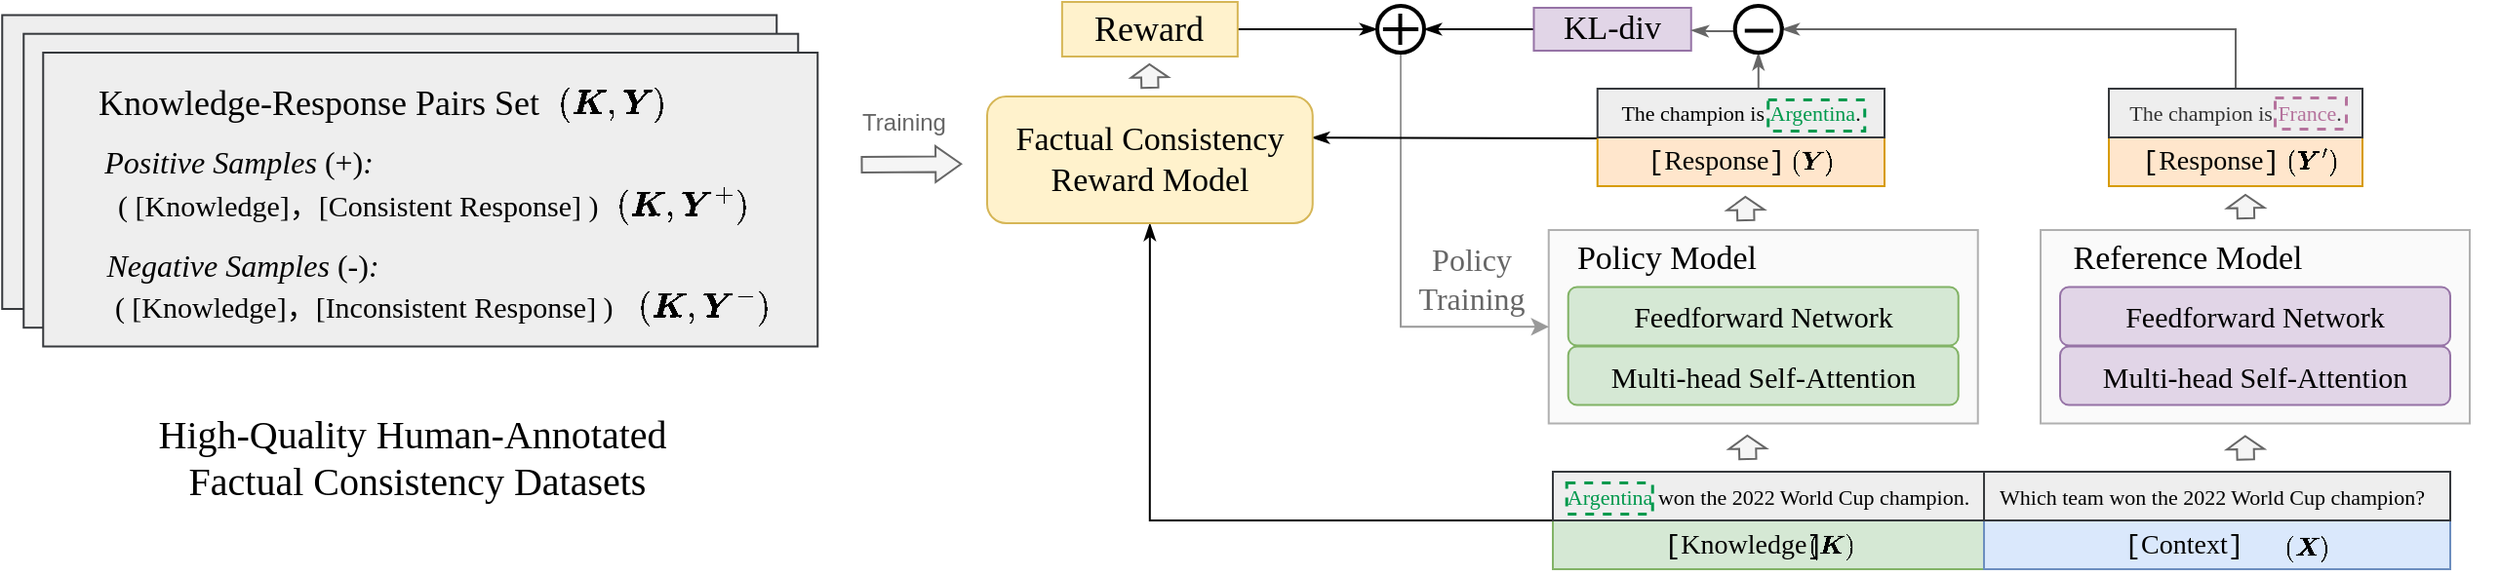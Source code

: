 <mxfile version="21.6.9" type="github">
  <diagram name="Page-1" id="7wC7hmL37pKosh5_3M5G">
    <mxGraphModel dx="2440" dy="1070" grid="1" gridSize="10" guides="1" tooltips="1" connect="1" arrows="1" fold="1" page="1" pageScale="1" pageWidth="850" pageHeight="1100" math="1" shadow="0">
      <root>
        <mxCell id="0" />
        <mxCell id="1" parent="0" />
        <mxCell id="JiM7Ej261WgPYV-4A6FV-5" value="" style="rounded=0;whiteSpace=wrap;html=1;fillColor=#eeeeee;strokeColor=#36393d;" vertex="1" parent="1">
          <mxGeometry x="-614.87" y="654.75" width="397" height="150.75" as="geometry" />
        </mxCell>
        <mxCell id="JiM7Ej261WgPYV-4A6FV-4" value="" style="rounded=0;whiteSpace=wrap;html=1;fillColor=#eeeeee;strokeColor=#36393d;" vertex="1" parent="1">
          <mxGeometry x="-603.87" y="664.35" width="397" height="150.75" as="geometry" />
        </mxCell>
        <mxCell id="U5F7xQGnL32-fihAAhYg-54" style="edgeStyle=orthogonalEdgeStyle;rounded=0;orthogonalLoop=1;jettySize=auto;html=1;exitX=1;exitY=0.5;exitDx=0;exitDy=0;entryX=0;entryY=0.5;entryDx=0;entryDy=0;endArrow=classicThin;endFill=1;" parent="1" source="4u2AF7FJxZ9QzFyWI-jE-15" target="CZVFG8hrNlgNmazYNYvc-32" edge="1">
          <mxGeometry relative="1" as="geometry">
            <mxPoint x="134.0" y="617" as="targetPoint" />
          </mxGeometry>
        </mxCell>
        <mxCell id="4u2AF7FJxZ9QzFyWI-jE-15" value="&lt;font face=&quot;Georgia&quot; style=&quot;font-size: 18px;&quot;&gt;Reward&lt;/font&gt;" style="rounded=0;whiteSpace=wrap;html=1;fillColor=#fff2cc;strokeColor=#d6b656;fontFamily=Verdana;fontStyle=0" parent="1" vertex="1">
          <mxGeometry x="-71.57" y="648" width="90" height="28" as="geometry" />
        </mxCell>
        <mxCell id="JiM7Ej261WgPYV-4A6FV-8" style="edgeStyle=orthogonalEdgeStyle;rounded=0;orthogonalLoop=1;jettySize=auto;html=1;exitX=0.5;exitY=1;exitDx=0;exitDy=0;entryX=0;entryY=0.5;entryDx=0;entryDy=0;strokeColor=#999999;" edge="1" parent="1" source="CZVFG8hrNlgNmazYNYvc-32" target="U5F7xQGnL32-fihAAhYg-36">
          <mxGeometry relative="1" as="geometry" />
        </mxCell>
        <mxCell id="CZVFG8hrNlgNmazYNYvc-32" value="" style="ellipse;whiteSpace=wrap;html=1;aspect=fixed;strokeWidth=2;fontFamily=Verdana;fontStyle=0" parent="1" vertex="1">
          <mxGeometry x="90" y="650" width="24" height="24" as="geometry" />
        </mxCell>
        <mxCell id="CZVFG8hrNlgNmazYNYvc-33" value="" style="endArrow=none;html=1;rounded=0;strokeWidth=2;fontFamily=Verdana;fontStyle=0" parent="1" edge="1">
          <mxGeometry width="50" height="50" relative="1" as="geometry">
            <mxPoint x="92.93" y="662" as="sourcePoint" />
            <mxPoint x="111.06" y="662" as="targetPoint" />
          </mxGeometry>
        </mxCell>
        <mxCell id="CZVFG8hrNlgNmazYNYvc-34" value="" style="endArrow=none;html=1;rounded=0;strokeWidth=2;fontFamily=Verdana;fontStyle=0" parent="1" edge="1">
          <mxGeometry width="50" height="50" relative="1" as="geometry">
            <mxPoint x="101.76" y="654" as="sourcePoint" />
            <mxPoint x="101.76" y="670" as="targetPoint" />
          </mxGeometry>
        </mxCell>
        <mxCell id="U5F7xQGnL32-fihAAhYg-53" style="edgeStyle=orthogonalEdgeStyle;rounded=0;orthogonalLoop=1;jettySize=auto;html=1;exitX=0;exitY=0.5;exitDx=0;exitDy=0;entryX=1;entryY=0.5;entryDx=0;entryDy=0;endArrow=classicThin;endFill=1;" parent="1" source="CZVFG8hrNlgNmazYNYvc-40" target="CZVFG8hrNlgNmazYNYvc-32" edge="1">
          <mxGeometry relative="1" as="geometry">
            <Array as="points">
              <mxPoint x="160" y="662" />
              <mxPoint x="160" y="662" />
            </Array>
          </mxGeometry>
        </mxCell>
        <mxCell id="CZVFG8hrNlgNmazYNYvc-40" value="&lt;font face=&quot;Georgia&quot; style=&quot;font-size: 17px;&quot;&gt;KL-div&lt;/font&gt;" style="rounded=0;whiteSpace=wrap;html=1;fillColor=#e1d5e7;strokeColor=#9673a6;fontFamily=Verdana;fontStyle=0" parent="1" vertex="1">
          <mxGeometry x="170.24" y="651" width="80.63" height="22" as="geometry" />
        </mxCell>
        <mxCell id="U5F7xQGnL32-fihAAhYg-55" style="edgeStyle=orthogonalEdgeStyle;rounded=0;orthogonalLoop=1;jettySize=auto;html=1;exitX=0;exitY=1;exitDx=0;exitDy=0;entryX=0.5;entryY=1;entryDx=0;entryDy=0;endArrow=classicThin;endFill=1;" parent="1" source="U5F7xQGnL32-fihAAhYg-9" target="U5F7xQGnL32-fihAAhYg-61" edge="1">
          <mxGeometry relative="1" as="geometry">
            <mxPoint x="9.565" y="745" as="targetPoint" />
            <mxPoint x="140.0" y="914" as="sourcePoint" />
            <Array as="points">
              <mxPoint x="-27" y="914" />
            </Array>
          </mxGeometry>
        </mxCell>
        <mxCell id="U5F7xQGnL32-fihAAhYg-1" value="&lt;span style=&quot;font-size: 14px;&quot;&gt;[&lt;span style=&quot;font-size: 14px;&quot;&gt;&lt;font face=&quot;Times New Roman&quot; style=&quot;font-size: 14px;&quot;&gt;Knowledge&lt;/font&gt;&lt;/span&gt;]&amp;nbsp; &amp;nbsp;&lt;/span&gt;" style="rounded=0;whiteSpace=wrap;html=1;fontSize=14;fontFamily=Courier New;fillColor=#d5e8d4;strokeColor=#82b366;fontStyle=0" parent="1" vertex="1">
          <mxGeometry x="180" y="914" width="221" height="25" as="geometry" />
        </mxCell>
        <mxCell id="U5F7xQGnL32-fihAAhYg-2" value="[&lt;span style=&quot;font-size: 14px;&quot;&gt;&lt;font face=&quot;Times New Roman&quot; style=&quot;font-size: 14px;&quot;&gt;Context&lt;/font&gt;&lt;/span&gt;]&amp;nbsp; &amp;nbsp;&amp;nbsp;" style="rounded=0;whiteSpace=wrap;html=1;fontSize=14;fontFamily=Courier New;fillColor=#dae8fc;strokeColor=#6c8ebf;fontStyle=0" parent="1" vertex="1">
          <mxGeometry x="401" y="914" width="239" height="25" as="geometry" />
        </mxCell>
        <mxCell id="U5F7xQGnL32-fihAAhYg-3" value="[&lt;span style=&quot;font-size: 14px;&quot;&gt;&lt;font face=&quot;Times New Roman&quot; style=&quot;font-size: 14px;&quot;&gt;Response&lt;/font&gt;&lt;/span&gt;]&amp;nbsp; &amp;nbsp;" style="rounded=0;whiteSpace=wrap;html=1;fontSize=14;fontFamily=Courier New;fillColor=#ffe6cc;strokeColor=#d79b00;fontStyle=0" parent="1" vertex="1">
          <mxGeometry x="465" y="717.5" width="130" height="25" as="geometry" />
        </mxCell>
        <mxCell id="U5F7xQGnL32-fihAAhYg-5" value="&lt;i style=&quot;--tw-border-spacing-x: 0; --tw-border-spacing-y: 0; --tw-translate-x: 0; --tw-translate-y: 0; --tw-rotate: 0; --tw-skew-x: 0; --tw-skew-y: 0; --tw-scale-x: 1; --tw-scale-y: 1; --tw-pan-x: ; --tw-pan-y: ; --tw-pinch-zoom: ; --tw-scroll-snap-strictness: proximity; --tw-ordinal: ; --tw-slashed-zero: ; --tw-numeric-figure: ; --tw-numeric-spacing: ; --tw-numeric-fraction: ; --tw-ring-inset: ; --tw-ring-offset-width: 0px; --tw-ring-offset-color: #fff; --tw-ring-color: rgb(59 130 246 / 0.5); --tw-ring-offset-shadow: 0 0 #0000; --tw-ring-shadow: 0 0 #0000; --tw-shadow: 0 0 #0000; --tw-shadow-colored: 0 0 #0000; --tw-blur: ; --tw-brightness: ; --tw-contrast: ; --tw-grayscale: ; --tw-hue-rotate: ; --tw-invert: ; --tw-saturate: ; --tw-sepia: ; --tw-drop-shadow: ; --tw-backdrop-blur: ; --tw-backdrop-brightness: ; --tw-backdrop-contrast: ; --tw-backdrop-grayscale: ; --tw-backdrop-hue-rotate: ; --tw-backdrop-invert: ; --tw-backdrop-opacity: ; --tw-backdrop-saturate: ; --tw-backdrop-sepia: ; border-color: var(--border-color); font-family: &amp;quot;Times New Roman&amp;quot;; font-weight: 700;&quot;&gt;&lt;font style=&quot;font-size: 13px;&quot;&gt;$$(\boldsymbol X)$$&lt;/font&gt;&lt;/i&gt;" style="text;html=1;align=center;verticalAlign=middle;resizable=0;points=[];autosize=1;strokeColor=none;fillColor=none;" parent="1" vertex="1">
          <mxGeometry x="500.75" y="911.5" width="130" height="30" as="geometry" />
        </mxCell>
        <mxCell id="U5F7xQGnL32-fihAAhYg-6" value="&lt;i style=&quot;--tw-border-spacing-x: 0; --tw-border-spacing-y: 0; --tw-translate-x: 0; --tw-translate-y: 0; --tw-rotate: 0; --tw-skew-x: 0; --tw-skew-y: 0; --tw-scale-x: 1; --tw-scale-y: 1; --tw-pan-x: ; --tw-pan-y: ; --tw-pinch-zoom: ; --tw-scroll-snap-strictness: proximity; --tw-ordinal: ; --tw-slashed-zero: ; --tw-numeric-figure: ; --tw-numeric-spacing: ; --tw-numeric-fraction: ; --tw-ring-inset: ; --tw-ring-offset-width: 0px; --tw-ring-offset-color: #fff; --tw-ring-color: rgb(59 130 246 / 0.5); --tw-ring-offset-shadow: 0 0 #0000; --tw-ring-shadow: 0 0 #0000; --tw-shadow: 0 0 #0000; --tw-shadow-colored: 0 0 #0000; --tw-blur: ; --tw-brightness: ; --tw-contrast: ; --tw-grayscale: ; --tw-hue-rotate: ; --tw-invert: ; --tw-saturate: ; --tw-sepia: ; --tw-drop-shadow: ; --tw-backdrop-blur: ; --tw-backdrop-brightness: ; --tw-backdrop-contrast: ; --tw-backdrop-grayscale: ; --tw-backdrop-hue-rotate: ; --tw-backdrop-invert: ; --tw-backdrop-opacity: ; --tw-backdrop-saturate: ; --tw-backdrop-sepia: ; border-color: var(--border-color); font-family: &amp;quot;Times New Roman&amp;quot;; font-weight: 700;&quot;&gt;&lt;font style=&quot;font-size: 13px;&quot;&gt;$$(\boldsymbol&amp;nbsp; Y^{\prime})$$&lt;/font&gt;&lt;/i&gt;" style="text;html=1;align=center;verticalAlign=middle;resizable=0;points=[];autosize=1;strokeColor=none;fillColor=none;" parent="1" vertex="1">
          <mxGeometry x="474" y="714" width="190" height="30" as="geometry" />
        </mxCell>
        <mxCell id="U5F7xQGnL32-fihAAhYg-7" value="&lt;font face=&quot;Times New Roman&quot; style=&quot;font-size: 11px;&quot;&gt;Which team won the 2022 World Cup champion?&lt;/font&gt;" style="rounded=0;whiteSpace=wrap;html=1;fontSize=14;fontFamily=Courier New;fillColor=#eeeeee;strokeColor=#36393d;fontStyle=0;" parent="1" vertex="1">
          <mxGeometry x="396" y="889" width="244" height="25" as="geometry" />
        </mxCell>
        <mxCell id="U5F7xQGnL32-fihAAhYg-49" style="edgeStyle=orthogonalEdgeStyle;rounded=0;orthogonalLoop=1;jettySize=auto;html=1;exitX=0.5;exitY=0;exitDx=0;exitDy=0;entryX=1;entryY=0.5;entryDx=0;entryDy=0;endArrow=classicThin;endFill=1;strokeColor=#666666;" parent="1" source="U5F7xQGnL32-fihAAhYg-8" target="U5F7xQGnL32-fihAAhYg-33" edge="1">
          <mxGeometry relative="1" as="geometry" />
        </mxCell>
        <mxCell id="U5F7xQGnL32-fihAAhYg-8" value="&lt;font style=&quot;font-size: 11px;&quot;&gt;&lt;font style=&quot;--tw-border-spacing-x: 0; --tw-border-spacing-y: 0; --tw-translate-x: 0; --tw-translate-y: 0; --tw-rotate: 0; --tw-skew-x: 0; --tw-skew-y: 0; --tw-scale-x: 1; --tw-scale-y: 1; --tw-pan-x: ; --tw-pan-y: ; --tw-pinch-zoom: ; --tw-scroll-snap-strictness: proximity; --tw-ordinal: ; --tw-slashed-zero: ; --tw-numeric-figure: ; --tw-numeric-spacing: ; --tw-numeric-fraction: ; --tw-ring-inset: ; --tw-ring-offset-width: 0px; --tw-ring-offset-color: #fff; --tw-ring-color: rgb(59 130 246 / 0.5); --tw-ring-offset-shadow: 0 0 #0000; --tw-ring-shadow: 0 0 #0000; --tw-shadow: 0 0 #0000; --tw-shadow-colored: 0 0 #0000; --tw-blur: ; --tw-brightness: ; --tw-contrast: ; --tw-grayscale: ; --tw-hue-rotate: ; --tw-invert: ; --tw-saturate: ; --tw-sepia: ; --tw-drop-shadow: ; --tw-backdrop-blur: ; --tw-backdrop-brightness: ; --tw-backdrop-contrast: ; --tw-backdrop-grayscale: ; --tw-backdrop-hue-rotate: ; --tw-backdrop-invert: ; --tw-backdrop-opacity: ; --tw-backdrop-saturate: ; --tw-backdrop-sepia: ; border-color: var(--border-color); color: rgb(51, 51, 51); font-family: &amp;quot;Times New Roman&amp;quot;; font-size: 11px;&quot;&gt;The champion is&amp;nbsp;&lt;/font&gt;&lt;font style=&quot;--tw-border-spacing-x: 0; --tw-border-spacing-y: 0; --tw-translate-x: 0; --tw-translate-y: 0; --tw-rotate: 0; --tw-skew-x: 0; --tw-skew-y: 0; --tw-scale-x: 1; --tw-scale-y: 1; --tw-pan-x: ; --tw-pan-y: ; --tw-pinch-zoom: ; --tw-scroll-snap-strictness: proximity; --tw-ordinal: ; --tw-slashed-zero: ; --tw-numeric-figure: ; --tw-numeric-spacing: ; --tw-numeric-fraction: ; --tw-ring-inset: ; --tw-ring-offset-width: 0px; --tw-ring-offset-color: #fff; --tw-ring-color: rgb(59 130 246 / 0.5); --tw-ring-offset-shadow: 0 0 #0000; --tw-ring-shadow: 0 0 #0000; --tw-shadow: 0 0 #0000; --tw-shadow-colored: 0 0 #0000; --tw-blur: ; --tw-brightness: ; --tw-contrast: ; --tw-grayscale: ; --tw-hue-rotate: ; --tw-invert: ; --tw-saturate: ; --tw-sepia: ; --tw-drop-shadow: ; --tw-backdrop-blur: ; --tw-backdrop-brightness: ; --tw-backdrop-contrast: ; --tw-backdrop-grayscale: ; --tw-backdrop-hue-rotate: ; --tw-backdrop-invert: ; --tw-backdrop-opacity: ; --tw-backdrop-saturate: ; --tw-backdrop-sepia: ; border-color: var(--border-color); font-family: &amp;quot;Times New Roman&amp;quot;; font-size: 11px;&quot;&gt;&lt;font style=&quot;--tw-border-spacing-x: 0; --tw-border-spacing-y: 0; --tw-translate-x: 0; --tw-translate-y: 0; --tw-rotate: 0; --tw-skew-x: 0; --tw-skew-y: 0; --tw-scale-x: 1; --tw-scale-y: 1; --tw-pan-x: ; --tw-pan-y: ; --tw-pinch-zoom: ; --tw-scroll-snap-strictness: proximity; --tw-ordinal: ; --tw-slashed-zero: ; --tw-numeric-figure: ; --tw-numeric-spacing: ; --tw-numeric-fraction: ; --tw-ring-inset: ; --tw-ring-offset-width: 0px; --tw-ring-offset-color: #fff; --tw-ring-color: rgb(59 130 246 / 0.5); --tw-ring-offset-shadow: 0 0 #0000; --tw-ring-shadow: 0 0 #0000; --tw-shadow: 0 0 #0000; --tw-shadow-colored: 0 0 #0000; --tw-blur: ; --tw-brightness: ; --tw-contrast: ; --tw-grayscale: ; --tw-hue-rotate: ; --tw-invert: ; --tw-saturate: ; --tw-sepia: ; --tw-drop-shadow: ; --tw-backdrop-blur: ; --tw-backdrop-brightness: ; --tw-backdrop-contrast: ; --tw-backdrop-grayscale: ; --tw-backdrop-hue-rotate: ; --tw-backdrop-invert: ; --tw-backdrop-opacity: ; --tw-backdrop-saturate: ; --tw-backdrop-sepia: ; border-color: var(--border-color); font-size: 11px;&quot; color=&quot;#b5739d&quot;&gt;France&lt;/font&gt;&lt;font style=&quot;--tw-border-spacing-x: 0; --tw-border-spacing-y: 0; --tw-translate-x: 0; --tw-translate-y: 0; --tw-rotate: 0; --tw-skew-x: 0; --tw-skew-y: 0; --tw-scale-x: 1; --tw-scale-y: 1; --tw-pan-x: ; --tw-pan-y: ; --tw-pinch-zoom: ; --tw-scroll-snap-strictness: proximity; --tw-ordinal: ; --tw-slashed-zero: ; --tw-numeric-figure: ; --tw-numeric-spacing: ; --tw-numeric-fraction: ; --tw-ring-inset: ; --tw-ring-offset-width: 0px; --tw-ring-offset-color: #fff; --tw-ring-color: rgb(59 130 246 / 0.5); --tw-ring-offset-shadow: 0 0 #0000; --tw-ring-shadow: 0 0 #0000; --tw-shadow: 0 0 #0000; --tw-shadow-colored: 0 0 #0000; --tw-blur: ; --tw-brightness: ; --tw-contrast: ; --tw-grayscale: ; --tw-hue-rotate: ; --tw-invert: ; --tw-saturate: ; --tw-sepia: ; --tw-drop-shadow: ; --tw-backdrop-blur: ; --tw-backdrop-brightness: ; --tw-backdrop-contrast: ; --tw-backdrop-grayscale: ; --tw-backdrop-hue-rotate: ; --tw-backdrop-invert: ; --tw-backdrop-opacity: ; --tw-backdrop-saturate: ; --tw-backdrop-sepia: ; border-color: var(--border-color); font-size: 11px;&quot; color=&quot;#333333&quot;&gt;.&lt;/font&gt;&lt;/font&gt;&lt;/font&gt;" style="rounded=0;whiteSpace=wrap;html=1;fontSize=14;fontFamily=Courier New;fillColor=#eeeeee;strokeColor=#36393d;fontStyle=0;" parent="1" vertex="1">
          <mxGeometry x="465" y="692.5" width="130" height="25" as="geometry" />
        </mxCell>
        <mxCell id="U5F7xQGnL32-fihAAhYg-9" value="&lt;font face=&quot;Times New Roman&quot; style=&quot;font-size: 11px;&quot;&gt;&lt;font style=&quot;font-size: 11px;&quot; color=&quot;#00994d&quot;&gt;Argentina&lt;/font&gt; won the 2022 World Cup champion.&lt;/font&gt;" style="rounded=0;whiteSpace=wrap;html=1;fontSize=14;fontFamily=Courier New;fillColor=#eeeeee;strokeColor=#36393d;fontStyle=0;" parent="1" vertex="1">
          <mxGeometry x="180" y="889" width="221" height="25" as="geometry" />
        </mxCell>
        <mxCell id="U5F7xQGnL32-fihAAhYg-12" value="&lt;i style=&quot;--tw-border-spacing-x: 0; --tw-border-spacing-y: 0; --tw-translate-x: 0; --tw-translate-y: 0; --tw-rotate: 0; --tw-skew-x: 0; --tw-skew-y: 0; --tw-scale-x: 1; --tw-scale-y: 1; --tw-pan-x: ; --tw-pan-y: ; --tw-pinch-zoom: ; --tw-scroll-snap-strictness: proximity; --tw-ordinal: ; --tw-slashed-zero: ; --tw-numeric-figure: ; --tw-numeric-spacing: ; --tw-numeric-fraction: ; --tw-ring-inset: ; --tw-ring-offset-width: 0px; --tw-ring-offset-color: #fff; --tw-ring-color: rgb(59 130 246 / 0.5); --tw-ring-offset-shadow: 0 0 #0000; --tw-ring-shadow: 0 0 #0000; --tw-shadow: 0 0 #0000; --tw-shadow-colored: 0 0 #0000; --tw-blur: ; --tw-brightness: ; --tw-contrast: ; --tw-grayscale: ; --tw-hue-rotate: ; --tw-invert: ; --tw-saturate: ; --tw-sepia: ; --tw-drop-shadow: ; --tw-backdrop-blur: ; --tw-backdrop-brightness: ; --tw-backdrop-contrast: ; --tw-backdrop-grayscale: ; --tw-backdrop-hue-rotate: ; --tw-backdrop-invert: ; --tw-backdrop-opacity: ; --tw-backdrop-saturate: ; --tw-backdrop-sepia: ; border-color: var(--border-color); font-family: &amp;quot;Times New Roman&amp;quot;; font-weight: 700;&quot;&gt;&lt;font style=&quot;--tw-border-spacing-x: 0; --tw-border-spacing-y: 0; --tw-translate-x: 0; --tw-translate-y: 0; --tw-rotate: 0; --tw-skew-x: 0; --tw-skew-y: 0; --tw-scale-x: 1; --tw-scale-y: 1; --tw-pan-x: ; --tw-pan-y: ; --tw-pinch-zoom: ; --tw-scroll-snap-strictness: proximity; --tw-ordinal: ; --tw-slashed-zero: ; --tw-numeric-figure: ; --tw-numeric-spacing: ; --tw-numeric-fraction: ; --tw-ring-inset: ; --tw-ring-offset-width: 0px; --tw-ring-offset-color: #fff; --tw-ring-color: rgb(59 130 246 / 0.5); --tw-ring-offset-shadow: 0 0 #0000; --tw-ring-shadow: 0 0 #0000; --tw-shadow: 0 0 #0000; --tw-shadow-colored: 0 0 #0000; --tw-blur: ; --tw-brightness: ; --tw-contrast: ; --tw-grayscale: ; --tw-hue-rotate: ; --tw-invert: ; --tw-saturate: ; --tw-sepia: ; --tw-drop-shadow: ; --tw-backdrop-blur: ; --tw-backdrop-brightness: ; --tw-backdrop-contrast: ; --tw-backdrop-grayscale: ; --tw-backdrop-hue-rotate: ; --tw-backdrop-invert: ; --tw-backdrop-opacity: ; --tw-backdrop-saturate: ; --tw-backdrop-sepia: ; border-color: var(--border-color); font-size: 13px;&quot;&gt;$$(\boldsymbol K)$$&lt;/font&gt;&lt;/i&gt;" style="text;html=1;align=center;verticalAlign=middle;resizable=0;points=[];autosize=1;strokeColor=none;fillColor=none;" parent="1" vertex="1">
          <mxGeometry x="258" y="910.5" width="130" height="30" as="geometry" />
        </mxCell>
        <mxCell id="U5F7xQGnL32-fihAAhYg-24" value="&lt;font face=&quot;Garamond&quot; style=&quot;font-size: 20px;&quot;&gt;High-Quality Human-Annotated&lt;br&gt;&amp;nbsp;Factual Consistency Datasets&lt;/font&gt;" style="text;html=1;align=center;verticalAlign=middle;resizable=0;points=[];autosize=1;strokeColor=none;fillColor=none;" parent="1" vertex="1">
          <mxGeometry x="-545.37" y="850.5" width="280" height="60" as="geometry" />
        </mxCell>
        <mxCell id="U5F7xQGnL32-fihAAhYg-56" style="edgeStyle=orthogonalEdgeStyle;rounded=0;orthogonalLoop=1;jettySize=auto;html=1;exitX=0;exitY=0;exitDx=0;exitDy=0;endArrow=classicThin;endFill=1;entryX=0.998;entryY=0.325;entryDx=0;entryDy=0;entryPerimeter=0;" parent="1" target="U5F7xQGnL32-fihAAhYg-61" edge="1">
          <mxGeometry relative="1" as="geometry">
            <mxPoint x="160" y="914" as="targetPoint" />
            <mxPoint x="202.87" y="718" as="sourcePoint" />
            <Array as="points">
              <mxPoint x="57" y="718" />
            </Array>
          </mxGeometry>
        </mxCell>
        <mxCell id="U5F7xQGnL32-fihAAhYg-28" value="[&lt;span style=&quot;font-size: 14px;&quot;&gt;&lt;font face=&quot;Times New Roman&quot; style=&quot;font-size: 14px;&quot;&gt;Response&lt;/font&gt;&lt;/span&gt;]&amp;nbsp; &amp;nbsp;" style="rounded=0;whiteSpace=wrap;html=1;fontSize=14;fontFamily=Courier New;fillColor=#ffe6cc;strokeColor=#d79b00;fontStyle=0" parent="1" vertex="1">
          <mxGeometry x="202.87" y="717.5" width="147.13" height="25" as="geometry" />
        </mxCell>
        <mxCell id="U5F7xQGnL32-fihAAhYg-29" value="&lt;i style=&quot;--tw-border-spacing-x: 0; --tw-border-spacing-y: 0; --tw-translate-x: 0; --tw-translate-y: 0; --tw-rotate: 0; --tw-skew-x: 0; --tw-skew-y: 0; --tw-scale-x: 1; --tw-scale-y: 1; --tw-pan-x: ; --tw-pan-y: ; --tw-pinch-zoom: ; --tw-scroll-snap-strictness: proximity; --tw-ordinal: ; --tw-slashed-zero: ; --tw-numeric-figure: ; --tw-numeric-spacing: ; --tw-numeric-fraction: ; --tw-ring-inset: ; --tw-ring-offset-width: 0px; --tw-ring-offset-color: #fff; --tw-ring-color: rgb(59 130 246 / 0.5); --tw-ring-offset-shadow: 0 0 #0000; --tw-ring-shadow: 0 0 #0000; --tw-shadow: 0 0 #0000; --tw-shadow-colored: 0 0 #0000; --tw-blur: ; --tw-brightness: ; --tw-contrast: ; --tw-grayscale: ; --tw-hue-rotate: ; --tw-invert: ; --tw-saturate: ; --tw-sepia: ; --tw-drop-shadow: ; --tw-backdrop-blur: ; --tw-backdrop-brightness: ; --tw-backdrop-contrast: ; --tw-backdrop-grayscale: ; --tw-backdrop-hue-rotate: ; --tw-backdrop-invert: ; --tw-backdrop-opacity: ; --tw-backdrop-saturate: ; --tw-backdrop-sepia: ; border-color: var(--border-color); font-family: &amp;quot;Times New Roman&amp;quot;; font-weight: 700;&quot;&gt;&lt;font style=&quot;font-size: 13px;&quot;&gt;$$(\boldsymbol&amp;nbsp; Y)$$&lt;/font&gt;&lt;/i&gt;" style="text;html=1;align=center;verticalAlign=middle;resizable=0;points=[];autosize=1;strokeColor=none;fillColor=none;" parent="1" vertex="1">
          <mxGeometry x="242.87" y="714" width="140" height="30" as="geometry" />
        </mxCell>
        <mxCell id="U5F7xQGnL32-fihAAhYg-48" style="edgeStyle=orthogonalEdgeStyle;rounded=0;orthogonalLoop=1;jettySize=auto;html=1;exitX=0.5;exitY=0;exitDx=0;exitDy=0;entryX=0.5;entryY=1;entryDx=0;entryDy=0;endArrow=classicThin;endFill=1;strokeColor=#666666;" parent="1" source="U5F7xQGnL32-fihAAhYg-30" target="U5F7xQGnL32-fihAAhYg-33" edge="1">
          <mxGeometry relative="1" as="geometry" />
        </mxCell>
        <mxCell id="U5F7xQGnL32-fihAAhYg-30" value="&lt;font face=&quot;Times New Roman&quot; style=&quot;font-size: 11px;&quot;&gt;&lt;font style=&quot;font-size: 11px;&quot;&gt;The champion is&amp;nbsp;&lt;/font&gt;&lt;font style=&quot;font-size: 11px;&quot;&gt;&lt;font style=&quot;font-size: 11px;&quot; color=&quot;#00994d&quot;&gt;Argentina&lt;/font&gt;.&lt;/font&gt;&lt;/font&gt;" style="rounded=0;whiteSpace=wrap;html=1;fontSize=14;fontFamily=Courier New;fillColor=#eeeeee;strokeColor=#36393d;fontStyle=0;" parent="1" vertex="1">
          <mxGeometry x="202.87" y="692.5" width="147.13" height="25" as="geometry" />
        </mxCell>
        <mxCell id="U5F7xQGnL32-fihAAhYg-32" style="edgeStyle=orthogonalEdgeStyle;rounded=0;orthogonalLoop=1;jettySize=auto;html=1;exitX=1;exitY=0.5;exitDx=0;exitDy=0;fontFamily=Verdana;fontStyle=0" parent="1" edge="1">
          <mxGeometry relative="1" as="geometry">
            <mxPoint x="288.37" y="663" as="targetPoint" />
            <mxPoint x="298.37" y="661" as="sourcePoint" />
          </mxGeometry>
        </mxCell>
        <mxCell id="U5F7xQGnL32-fihAAhYg-50" style="edgeStyle=orthogonalEdgeStyle;rounded=0;orthogonalLoop=1;jettySize=auto;html=1;exitX=0;exitY=0.5;exitDx=0;exitDy=0;entryX=1;entryY=0.5;entryDx=0;entryDy=0;strokeColor=#666666;endArrow=classicThin;endFill=1;" parent="1" edge="1">
          <mxGeometry relative="1" as="geometry">
            <Array as="points">
              <mxPoint x="283" y="663" />
              <mxPoint x="260" y="663" />
            </Array>
            <mxPoint x="283.38" y="661.43" as="sourcePoint" />
            <mxPoint x="250.87" y="662.57" as="targetPoint" />
          </mxGeometry>
        </mxCell>
        <mxCell id="U5F7xQGnL32-fihAAhYg-33" value="" style="ellipse;whiteSpace=wrap;html=1;aspect=fixed;strokeWidth=2;fontFamily=Verdana;fontStyle=0" parent="1" vertex="1">
          <mxGeometry x="273.37" y="650" width="24" height="24" as="geometry" />
        </mxCell>
        <mxCell id="U5F7xQGnL32-fihAAhYg-34" value="" style="endArrow=none;html=1;rounded=0;strokeWidth=2;fontFamily=Verdana;fontStyle=0" parent="1" edge="1">
          <mxGeometry width="50" height="50" relative="1" as="geometry">
            <mxPoint x="278.37" y="662.77" as="sourcePoint" />
            <mxPoint x="293" y="662.77" as="targetPoint" />
          </mxGeometry>
        </mxCell>
        <mxCell id="U5F7xQGnL32-fihAAhYg-36" value="" style="rounded=0;whiteSpace=wrap;html=1;shadow=0;glass=0;sketch=0;fillColor=#f5f5f5;fontFamily=Georgia;fontColor=#333333;strokeColor=#666666;opacity=50;strokeWidth=1;" parent="1" vertex="1">
          <mxGeometry x="177.87" y="765" width="220" height="99.25" as="geometry" />
        </mxCell>
        <mxCell id="U5F7xQGnL32-fihAAhYg-37" value="&lt;font face=&quot;Tahoma&quot; style=&quot;font-size: 15px;&quot;&gt;Multi-head Self-Attention&lt;/font&gt;" style="rounded=1;whiteSpace=wrap;html=1;fillColor=#d5e8d4;strokeColor=#82b366;fontSize=15;fontFamily=Verdana;" parent="1" vertex="1">
          <mxGeometry x="187.87" y="824.75" width="200" height="30" as="geometry" />
        </mxCell>
        <mxCell id="U5F7xQGnL32-fihAAhYg-38" value="&lt;font face=&quot;Tahoma&quot; style=&quot;font-size: 15px;&quot;&gt;Feedforward Network&lt;/font&gt;" style="rounded=1;whiteSpace=wrap;html=1;fillColor=#d5e8d4;strokeColor=#82b366;fontSize=15;fontFamily=Verdana;" parent="1" vertex="1">
          <mxGeometry x="187.87" y="794.25" width="200" height="30" as="geometry" />
        </mxCell>
        <mxCell id="U5F7xQGnL32-fihAAhYg-39" value="" style="shape=flexArrow;endArrow=classic;html=1;rounded=0;fontFamily=Georgia;fontSize=15;width=8.649;endSize=1.906;endWidth=9.412;fillColor=#f5f5f5;strokeColor=#666666;" parent="1" edge="1">
          <mxGeometry width="50" height="50" relative="1" as="geometry">
            <mxPoint x="278.93" y="760.5" as="sourcePoint" />
            <mxPoint x="278.67" y="747.5" as="targetPoint" />
          </mxGeometry>
        </mxCell>
        <mxCell id="U5F7xQGnL32-fihAAhYg-40" value="&lt;font face=&quot;Georgia&quot; style=&quot;font-size: 17px;&quot;&gt;Policy Model&lt;/font&gt;" style="text;html=1;align=center;verticalAlign=middle;resizable=0;points=[];autosize=1;strokeColor=none;fillColor=none;" parent="1" vertex="1">
          <mxGeometry x="177.87" y="765" width="120" height="30" as="geometry" />
        </mxCell>
        <mxCell id="U5F7xQGnL32-fihAAhYg-41" value="" style="rounded=0;whiteSpace=wrap;html=1;shadow=0;glass=0;sketch=0;fillColor=#f5f5f5;fontFamily=Georgia;fontColor=#333333;strokeColor=#666666;opacity=50;strokeWidth=1;" parent="1" vertex="1">
          <mxGeometry x="430" y="765" width="220" height="99.25" as="geometry" />
        </mxCell>
        <mxCell id="U5F7xQGnL32-fihAAhYg-42" value="&lt;font face=&quot;Tahoma&quot; style=&quot;font-size: 15px;&quot;&gt;Multi-head Self-Attention&lt;/font&gt;" style="rounded=1;whiteSpace=wrap;html=1;fillColor=#e1d5e7;strokeColor=#9673a6;fontSize=15;fontFamily=Verdana;" parent="1" vertex="1">
          <mxGeometry x="440" y="824.75" width="200" height="30" as="geometry" />
        </mxCell>
        <mxCell id="U5F7xQGnL32-fihAAhYg-43" value="&lt;font face=&quot;Tahoma&quot; style=&quot;font-size: 15px;&quot;&gt;Feedforward Network&lt;/font&gt;" style="rounded=1;whiteSpace=wrap;html=1;fillColor=#e1d5e7;strokeColor=#9673a6;fontSize=15;fontFamily=Verdana;" parent="1" vertex="1">
          <mxGeometry x="440" y="794.25" width="200" height="30" as="geometry" />
        </mxCell>
        <mxCell id="U5F7xQGnL32-fihAAhYg-44" value="&lt;font face=&quot;Georgia&quot; style=&quot;font-size: 17px;&quot;&gt;Reference Model&lt;/font&gt;" style="text;html=1;align=center;verticalAlign=middle;resizable=0;points=[];autosize=1;strokeColor=none;fillColor=none;" parent="1" vertex="1">
          <mxGeometry x="430" y="765" width="150" height="30" as="geometry" />
        </mxCell>
        <mxCell id="U5F7xQGnL32-fihAAhYg-45" value="" style="shape=flexArrow;endArrow=classic;html=1;rounded=0;fontFamily=Georgia;fontSize=15;width=8.649;endSize=1.906;endWidth=9.412;fillColor=#f5f5f5;strokeColor=#666666;" parent="1" edge="1">
          <mxGeometry width="50" height="50" relative="1" as="geometry">
            <mxPoint x="279.94" y="883" as="sourcePoint" />
            <mxPoint x="279.68" y="870" as="targetPoint" />
          </mxGeometry>
        </mxCell>
        <mxCell id="U5F7xQGnL32-fihAAhYg-46" value="" style="shape=flexArrow;endArrow=classic;html=1;rounded=0;fontFamily=Georgia;fontSize=15;width=8.649;endSize=1.906;endWidth=9.412;fillColor=#f5f5f5;strokeColor=#666666;" parent="1" edge="1">
          <mxGeometry width="50" height="50" relative="1" as="geometry">
            <mxPoint x="535.14" y="883.25" as="sourcePoint" />
            <mxPoint x="534.88" y="870.25" as="targetPoint" />
          </mxGeometry>
        </mxCell>
        <mxCell id="U5F7xQGnL32-fihAAhYg-47" value="" style="shape=flexArrow;endArrow=classic;html=1;rounded=0;fontFamily=Georgia;fontSize=15;width=8.649;endSize=1.906;endWidth=9.412;fillColor=#f5f5f5;strokeColor=#666666;" parent="1" edge="1">
          <mxGeometry width="50" height="50" relative="1" as="geometry">
            <mxPoint x="535.26" y="759.5" as="sourcePoint" />
            <mxPoint x="535.0" y="746.5" as="targetPoint" />
          </mxGeometry>
        </mxCell>
        <mxCell id="U5F7xQGnL32-fihAAhYg-59" value="" style="shape=flexArrow;endArrow=classic;html=1;rounded=0;fontFamily=Georgia;fontSize=15;width=8;endSize=4.013;endWidth=9.412;fillColor=#f5f5f5;strokeColor=#666666;" parent="1" edge="1">
          <mxGeometry width="50" height="50" relative="1" as="geometry">
            <mxPoint x="-174.75" y="731.48" as="sourcePoint" />
            <mxPoint x="-122.88" y="731.1" as="targetPoint" />
          </mxGeometry>
        </mxCell>
        <mxCell id="U5F7xQGnL32-fihAAhYg-60" value="&lt;font color=&quot;#666666&quot;&gt;Training&lt;/font&gt;" style="text;html=1;align=center;verticalAlign=middle;resizable=0;points=[];autosize=1;strokeColor=none;fillColor=none;" parent="1" vertex="1">
          <mxGeometry x="-188" y="694.75" width="70" height="30" as="geometry" />
        </mxCell>
        <mxCell id="U5F7xQGnL32-fihAAhYg-61" value="&lt;font face=&quot;Georgia&quot; style=&quot;font-size: 17px;&quot;&gt;Factual Consistency&lt;br&gt;Reward Model&lt;/font&gt;" style="rounded=1;whiteSpace=wrap;html=1;fillColor=#fff2cc;strokeColor=#d6b656;" parent="1" vertex="1">
          <mxGeometry x="-110" y="696.5" width="166.87" height="65" as="geometry" />
        </mxCell>
        <mxCell id="pf3rKg4Mg2yvIvD8o-Fc-1" value="&lt;font face=&quot;Tahoma&quot; color=&quot;#666666&quot; style=&quot;font-size: 16px;&quot;&gt;Policy &lt;br&gt;Training&lt;/font&gt;" style="text;html=1;align=center;verticalAlign=middle;resizable=0;points=[];autosize=1;strokeColor=none;fillColor=none;" parent="1" vertex="1">
          <mxGeometry x="97.87" y="765" width="80" height="50" as="geometry" />
        </mxCell>
        <mxCell id="pf3rKg4Mg2yvIvD8o-Fc-6" value="" style="rounded=0;whiteSpace=wrap;html=1;fillColor=#eeeeee;strokeColor=#36393d;" parent="1" vertex="1">
          <mxGeometry x="-593.87" y="674" width="397" height="150.75" as="geometry" />
        </mxCell>
        <mxCell id="pf3rKg4Mg2yvIvD8o-Fc-4" value="&lt;font style=&quot;font-size: 15px;&quot;&gt;$$(\boldsymbol K, \boldsymbol Y)$$&lt;/font&gt;" style="text;html=1;align=center;verticalAlign=middle;resizable=0;points=[];autosize=1;strokeColor=none;fillColor=none;" parent="1" vertex="1">
          <mxGeometry x="-432.87" y="684.66" width="260" height="30" as="geometry" />
        </mxCell>
        <mxCell id="pf3rKg4Mg2yvIvD8o-Fc-7" value="&lt;font style=&quot;font-size: 18px;&quot;&gt;Knowledge-Response Pairs Set&lt;/font&gt;" style="text;html=1;align=center;verticalAlign=middle;resizable=0;points=[];autosize=1;strokeColor=none;fillColor=none;fontFamily=Times New Roman;" parent="1" vertex="1">
          <mxGeometry x="-577.87" y="679.66" width="250" height="40" as="geometry" />
        </mxCell>
        <mxCell id="U5F7xQGnL32-fihAAhYg-63" value="&lt;font size=&quot;1&quot;&gt;&lt;span style=&quot;font-size: 16px;&quot;&gt;&lt;font style=&quot;font-style: italic;&quot; face=&quot;Georgia&quot;&gt;Positive Samples&lt;/font&gt;&lt;font face=&quot;Georgia&quot;&gt; (+)&lt;/font&gt;&lt;font style=&quot;font-style: italic;&quot; face=&quot;Georgia&quot;&gt;:&lt;/font&gt;&lt;/span&gt;&lt;/font&gt;" style="text;html=1;align=center;verticalAlign=middle;resizable=0;points=[];autosize=1;strokeColor=none;fillColor=none;" parent="1" vertex="1">
          <mxGeometry x="-583.87" y="715.29" width="180" height="30" as="geometry" />
        </mxCell>
        <mxCell id="U5F7xQGnL32-fihAAhYg-64" value="&lt;font size=&quot;1&quot; face=&quot;Georgia&quot;&gt;&lt;i style=&quot;font-size: 16px;&quot;&gt;Negative Samples&lt;/i&gt;&lt;span style=&quot;font-size: 16px;&quot;&gt; (-)&lt;/span&gt;&lt;i style=&quot;font-size: 16px;&quot;&gt;:&lt;/i&gt;&lt;/font&gt;" style="text;html=1;align=center;verticalAlign=middle;resizable=0;points=[];autosize=1;strokeColor=none;fillColor=none;" parent="1" vertex="1">
          <mxGeometry x="-582" y="767.73" width="180" height="30" as="geometry" />
        </mxCell>
        <mxCell id="U5F7xQGnL32-fihAAhYg-65" value="&lt;font face=&quot;Times New Roman&quot; style=&quot;font-size: 15px;&quot;&gt;( [Knowledge]，[Consistent&amp;nbsp;&lt;span style=&quot;--tw-border-spacing-x: 0; --tw-border-spacing-y: 0; --tw-translate-x: 0; --tw-translate-y: 0; --tw-rotate: 0; --tw-skew-x: 0; --tw-skew-y: 0; --tw-scale-x: 1; --tw-scale-y: 1; --tw-pan-x: ; --tw-pan-y: ; --tw-pinch-zoom: ; --tw-scroll-snap-strictness: proximity; --tw-ordinal: ; --tw-slashed-zero: ; --tw-numeric-figure: ; --tw-numeric-spacing: ; --tw-numeric-fraction: ; --tw-ring-inset: ; --tw-ring-offset-width: 0px; --tw-ring-offset-color: #fff; --tw-ring-color: rgb(59 130 246 / 0.5); --tw-ring-offset-shadow: 0 0 #0000; --tw-ring-shadow: 0 0 #0000; --tw-shadow: 0 0 #0000; --tw-shadow-colored: 0 0 #0000; --tw-blur: ; --tw-brightness: ; --tw-contrast: ; --tw-grayscale: ; --tw-hue-rotate: ; --tw-invert: ; --tw-saturate: ; --tw-sepia: ; --tw-drop-shadow: ; --tw-backdrop-blur: ; --tw-backdrop-brightness: ; --tw-backdrop-contrast: ; --tw-backdrop-grayscale: ; --tw-backdrop-hue-rotate: ; --tw-backdrop-invert: ; --tw-backdrop-opacity: ; --tw-backdrop-saturate: ; --tw-backdrop-sepia: ; border-color: var(--border-color);&quot;&gt;Response&lt;/span&gt;] )&amp;nbsp;&lt;/font&gt;" style="text;html=1;align=center;verticalAlign=middle;resizable=0;points=[];autosize=1;strokeColor=none;fillColor=none;" parent="1" vertex="1">
          <mxGeometry x="-566.37" y="736.73" width="270" height="30" as="geometry" />
        </mxCell>
        <mxCell id="U5F7xQGnL32-fihAAhYg-66" value="&lt;font face=&quot;Lucida Console&quot; style=&quot;font-size: 15px;&quot;&gt;( [Knowledge]，[Inconsistent&amp;nbsp;&lt;span style=&quot;--tw-border-spacing-x: 0; --tw-border-spacing-y: 0; --tw-translate-x: 0; --tw-translate-y: 0; --tw-rotate: 0; --tw-skew-x: 0; --tw-skew-y: 0; --tw-scale-x: 1; --tw-scale-y: 1; --tw-pan-x: ; --tw-pan-y: ; --tw-pinch-zoom: ; --tw-scroll-snap-strictness: proximity; --tw-ordinal: ; --tw-slashed-zero: ; --tw-numeric-figure: ; --tw-numeric-spacing: ; --tw-numeric-fraction: ; --tw-ring-inset: ; --tw-ring-offset-width: 0px; --tw-ring-offset-color: #fff; --tw-ring-color: rgb(59 130 246 / 0.5); --tw-ring-offset-shadow: 0 0 #0000; --tw-ring-shadow: 0 0 #0000; --tw-shadow: 0 0 #0000; --tw-shadow-colored: 0 0 #0000; --tw-blur: ; --tw-brightness: ; --tw-contrast: ; --tw-grayscale: ; --tw-hue-rotate: ; --tw-invert: ; --tw-saturate: ; --tw-sepia: ; --tw-drop-shadow: ; --tw-backdrop-blur: ; --tw-backdrop-brightness: ; --tw-backdrop-contrast: ; --tw-backdrop-grayscale: ; --tw-backdrop-hue-rotate: ; --tw-backdrop-invert: ; --tw-backdrop-opacity: ; --tw-backdrop-saturate: ; --tw-backdrop-sepia: ; border-color: var(--border-color);&quot;&gt;Response&lt;/span&gt;] )&amp;nbsp;&lt;/font&gt;" style="text;html=1;align=center;verticalAlign=middle;resizable=0;points=[];autosize=1;strokeColor=none;fillColor=none;" parent="1" vertex="1">
          <mxGeometry x="-567.87" y="789.1" width="280" height="30" as="geometry" />
        </mxCell>
        <mxCell id="pf3rKg4Mg2yvIvD8o-Fc-9" value="" style="rounded=0;whiteSpace=wrap;html=1;gradientColor=none;fillColor=none;strokeColor=#00994D;strokeWidth=1.5;dashed=1;" parent="1" vertex="1">
          <mxGeometry x="290.12" y="698" width="49.5" height="16" as="geometry" />
        </mxCell>
        <mxCell id="pf3rKg4Mg2yvIvD8o-Fc-10" value="" style="rounded=0;whiteSpace=wrap;html=1;gradientColor=none;fillColor=none;strokeColor=#00994D;strokeWidth=1.5;dashed=1;" parent="1" vertex="1">
          <mxGeometry x="186.87" y="894.5" width="44" height="16" as="geometry" />
        </mxCell>
        <mxCell id="pf3rKg4Mg2yvIvD8o-Fc-11" value="" style="rounded=0;whiteSpace=wrap;html=1;gradientColor=none;fillColor=none;strokeColor=#B5739D;strokeWidth=1.5;dashed=1;" parent="1" vertex="1">
          <mxGeometry x="550" y="697" width="36.5" height="16" as="geometry" />
        </mxCell>
        <mxCell id="JiM7Ej261WgPYV-4A6FV-2" value="&lt;font style=&quot;font-size: 15px;&quot;&gt;$$(\boldsymbol K, \boldsymbol Y^{+})$$&lt;/font&gt;" style="text;html=1;align=center;verticalAlign=middle;resizable=0;points=[];autosize=1;strokeColor=none;fillColor=none;" vertex="1" parent="1">
          <mxGeometry x="-411" y="736.73" width="290" height="30" as="geometry" />
        </mxCell>
        <mxCell id="JiM7Ej261WgPYV-4A6FV-3" value="&lt;font style=&quot;font-size: 15px;&quot;&gt;$$(\boldsymbol K, \boldsymbol Y^{-})$$&lt;/font&gt;" style="text;html=1;align=center;verticalAlign=middle;resizable=0;points=[];autosize=1;strokeColor=none;fillColor=none;" vertex="1" parent="1">
          <mxGeometry x="-400" y="789.1" width="290" height="30" as="geometry" />
        </mxCell>
        <mxCell id="JiM7Ej261WgPYV-4A6FV-7" value="" style="shape=flexArrow;endArrow=classic;html=1;rounded=0;fontFamily=Georgia;fontSize=15;width=8.649;endSize=1.906;endWidth=9.412;fillColor=#f5f5f5;strokeColor=#666666;" edge="1" parent="1">
          <mxGeometry width="50" height="50" relative="1" as="geometry">
            <mxPoint x="-26.55" y="692.5" as="sourcePoint" />
            <mxPoint x="-26.81" y="679.5" as="targetPoint" />
          </mxGeometry>
        </mxCell>
      </root>
    </mxGraphModel>
  </diagram>
</mxfile>
